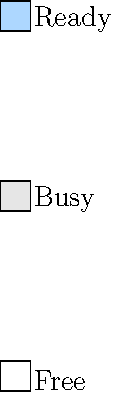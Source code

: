 import geometry;

size(40cm, 0);
unitsize(30, 0);
defaultpen(fontsize(14pt));
real xshiftUnit = 1.4;
pen fillReady = rgb(156,194,230);
pen fillBusy = lightgray;
pen fillFree = white;
real batchHeight = 0.7;
real d = 0.5; //reg长度

real tinyPadding = 0.15;
real regPaddingBottom = 0.3;
real paddingBetweenBatch = 1.5;

// 各种 batch 的样式长度设置           //对齐chengcheng的流水线batch的长度
real trainWidth = 5*xshiftUnit; //train  320
real dataloadWidth = (80/320)*trainWidth; //dataloader  80
real preproWidth = (120/320)*trainWidth; //preprocess 120
real copyWidth = (70/320)*trainWidth; //copyh2d 60


pen Dotted(pen p=currentpen) {return linetype(new real[] {0,3})+2*linewidth(p);}   

picture getBatch(string s = "", real width, pen pstyle = defaultpen, pen pbg = lightgray)
{
    picture pic;
    pair d = (width, batchHeight);
    path lineBatch = box(-d/2, d/2);
    fill(pic, lineBatch, pbg);
    draw(pic, lineBatch, pstyle);
    label(pic, s);
    return pic;
}

picture blockBox(real w =d, real h = d, pen p = white) {
  picture pic;
  pair d = (w, h);
  path boxpath = box((0,0), d);
  filldraw(pic, boxpath, p);
  return pic;
}

picture fillRegBox(picture boxPic, pen p=fillFree)
{
    pair ptLeftBottom = point(boxPic, SW);
    pair ptRightBottom = point(boxPic, SE);
    pair ptLeftUp = point(boxPic, NW);
    pair ptRightUp = point(boxPic, NE);
    path upRect = ptLeftBottom--ptRightBottom--ptRightUp--ptLeftUp--cycle;
    write(upRect);
    filldraw(boxPic, upRect, p);
    return boxPic;
}

picture getRegByBatchUpLeft(picture batchPic, string s="", 
    bool isBottom = true,
    pen pbg = fillFree)
{
    picture pic;
    real liftValue;
    if(isBottom){
        liftValue = 0;
    }else{
        liftValue = d;
    }
    picture regPic = shift(point(batchPic, NW)+(0, regPaddingBottom+liftValue))*blockBox(pbg);
    add(pic, regPic);
    pair ptCetner =  midpoint(point(regPic, W)--point(regPic, E));
    label(pic, s, ptCetner);
    return pic;
}

picture getRegByBatchDownRight(picture batchPic, string s="", 
    bool isBottom = true,
    pen pbg = fillFree, real ybase)
{
    picture pic;
    real liftValue;
    if(isBottom){
        liftValue = 0;
    }else{
        liftValue = d;
    }
    picture regPic = shift((point(batchPic,E).x+tinyPadding,regPaddingBottom+ybase+liftValue))*blockBox(pbg);
    add(pic, regPic);
    pair ptCetner =  midpoint(point(regPic, W)--point(regPic, E));
    label(pic, s, ptCetner);
    
    return pic;
}

picture getRegByBatchDownLeft(picture batchPic, string s="", 
    bool isBottom = true,
    pen pbg = fillFree, real ybase)
{
    picture pic;
    real liftValue;
    if(isBottom){
        liftValue = 0;
    }else{
        liftValue = d;
    }
    picture regPic = shift((point(batchPic,W).x,regPaddingBottom+ybase+liftValue))*blockBox(pbg);
    add(pic, regPic);
    pair ptCetner =  midpoint(point(regPic, W)--point(regPic, E));
    label(pic, s, ptCetner);
    
    return pic;
}



picture getMainPic()
{
    picture pic;

    picture[] trainBatchAry;
    for(int i = 0; i<4; ++i)
    {
        pen pBg;
        if(i%2==1)
        {
            pBg = fillReady;
        }
        else
        {
            pBg = fillBusy;
        }
        picture batchItem = shift(i*(tinyPadding+trainWidth), 0)*getBatch("Batch"+string(3+i+1),trainWidth, solid, pBg);
        trainBatchAry.push(batchItem);
        add(pic, batchItem);
    } 

    picture regTrainBatch3C0Bottom = getRegByBatchUpLeft(trainBatchAry[0], 
                                            "3", 
                                            true, fillReady);
    picture regTrainBatch3C0Top = getRegByBatchUpLeft(trainBatchAry[0], 
                                            "", 
                                            false, fillFree);
    picture regTrainBatch4C0Bottom = getRegByBatchUpLeft(trainBatchAry[1], 
                                            "", 
                                            true, fillFree);
    picture regTrainBatch4C0Top = getRegByBatchUpLeft(trainBatchAry[1], 
                                            "4", 
                                            false, fillReady);
    picture regTrainBatch5C0Bottom = getRegByBatchUpLeft(trainBatchAry[2], 
                                            "5", 
                                            true, fillBusy);
    picture regTrainBatch5C0Top = getRegByBatchUpLeft(trainBatchAry[2], 
                                            "", 
                                            false, fillFree);
    picture regTrainBatch6C0Bottom = getRegByBatchUpLeft(trainBatchAry[3], 
                                            "", 
                                            true, fillFree);
    picture regTrainBatch6C0Top = getRegByBatchUpLeft(trainBatchAry[3], 
                                            "6", 
                                            false, fillReady);


    add(pic, regTrainBatch3C0Bottom);
    add(pic, regTrainBatch3C0Top);
    add(pic, regTrainBatch4C0Bottom);
    add(pic, regTrainBatch4C0Top);
    add(pic, regTrainBatch5C0Bottom);
    add(pic, regTrainBatch5C0Top);
    add(pic, regTrainBatch6C0Bottom);
    add(pic, regTrainBatch6C0Top);

    //--------copyh2d batches
    picture[] copyH2DBatchAry;
    for(int i =0; i<trainBatchAry.length;++i)
    {
        pen pBg;
        if(i%2==0)
        {
            pBg = fillReady;
        }
        else
        {
            pBg = fillBusy;
        }
        picture batchItem = shift(point(trainBatchAry[i],W).x+copyWidth/2,
                             2*regPaddingBottom+paddingBetweenBatch)*\
                    getBatch("Batch"+string(4+i),copyWidth, solid, pBg);
        copyH2DBatchAry.push(batchItem);
        add(pic, batchItem);
    }
    real ybase = point(trainBatchAry[0], N).y;
    picture regTrainBatch3C1Bottom = getRegByBatchDownRight(copyH2DBatchAry[0],
                        "3", true, fillBusy, ybase);
    picture regTrainBatch3C1Top = getRegByBatchDownRight(copyH2DBatchAry[0],
                        "4", false, fillReady, ybase);
    picture regTrainBatch4C1Bottom = getRegByBatchDownRight(copyH2DBatchAry[1],
                        "5", true, fillBusy, ybase);
    picture regTrainBatch4C1Top = getRegByBatchDownRight(copyH2DBatchAry[1],
                        "4", false, fillReady, ybase);
    picture regTrainBatch5C1Bottom = getRegByBatchDownRight(copyH2DBatchAry[2],
                        "5", true, fillBusy, ybase);
    picture regTrainBatch5C1Top = getRegByBatchDownRight(copyH2DBatchAry[2],
                        "6", false, fillReady, ybase);
    picture regTrainBatch6C1Bottom = getRegByBatchDownRight(copyH2DBatchAry[3],
                        "7", true, fillBusy, ybase);
    picture regTrainBatch6C1Top = getRegByBatchDownRight(copyH2DBatchAry[3],
                        "6", false, fillReady, ybase);
    add(pic, regTrainBatch3C1Bottom);
    add(pic, regTrainBatch3C1Top);
    add(pic, regTrainBatch4C1Bottom);
    add(pic, regTrainBatch4C1Top);
    add(pic, regTrainBatch5C1Bottom);
    add(pic, regTrainBatch5C1Top);
    add(pic, regTrainBatch6C1Bottom);
    add(pic, regTrainBatch6C1Top);

//--------preprocess batches
    picture[] preProcessBatchAry;
    for(int i =0; i<copyH2DBatchAry.length;++i)
    {
        pen pBg;
        if(i%2==0)
        {
            pBg = fillReady;
        }
        else
        {
            pBg = fillBusy;
        }
        picture batchItem = shift(tinyPadding+point(copyH2DBatchAry[i],E).x+preproWidth/2,
                            2*regPaddingBottom+batchHeight+2paddingBetweenBatch)*\
                    getBatch("Batch"+string(6+i),preproWidth, solid, pBg);
        preProcessBatchAry.push(batchItem);
        add(pic, batchItem);
    }
    real ybase = point(copyH2DBatchAry[0], N).y;
    picture regCopyH2dBatchC0Top = getRegByBatchDownLeft(preProcessBatchAry[0],
                        "", false, fillFree, ybase);
    picture regCopyH2dBatchC0Bottom = getRegByBatchDownLeft(preProcessBatchAry[0],
                        "5", true, fillBusy, ybase);
    picture regCopyH2dBatchC1Top = getRegByBatchDownRight(preProcessBatchAry[0],
                        "6", false, fillReady, ybase);
    picture regCopyH2dBatchC1Bottom = getRegByBatchDownRight(preProcessBatchAry[0],
                        "5", true, fillBusy, ybase);
    
    picture regCopyH2dBatchC2Top = getRegByBatchDownLeft(preProcessBatchAry[1],
                        "6", false, fillReady, ybase);
    picture regCopyH2dBatchC2Bottom = getRegByBatchDownLeft(preProcessBatchAry[1],
                        "", true, fillFree, ybase);
    picture regCopyH2dBatchC3Top = getRegByBatchDownRight(preProcessBatchAry[1],
                        "6", false, fillReady, ybase);
    picture regCopyH2dBatchC3Bottom = getRegByBatchDownRight(preProcessBatchAry[1],
                        "7", true, fillBusy, ybase);

    picture regCopyH2dBatchC4Top = getRegByBatchDownLeft(preProcessBatchAry[2],
                        "", false, fillFree, ybase);
    picture regCopyH2dBatchC4Bottom = getRegByBatchDownLeft(preProcessBatchAry[2],
                        "7", true, fillFree, ybase);
    picture regCopyH2dBatchC5Top = getRegByBatchDownRight(preProcessBatchAry[2],
                        "8", false, fillReady, ybase);
    picture regCopyH2dBatchC5Bottom = getRegByBatchDownRight(preProcessBatchAry[2],
                        "7", true, fillBusy, ybase);

    picture regCopyH2dBatchC6Top = getRegByBatchDownLeft(preProcessBatchAry[3],
                        "8", false, fillReady, ybase);
    picture regCopyH2dBatchC6Bottom = getRegByBatchDownLeft(preProcessBatchAry[3],
                        "", true, fillFree, ybase);
    picture regCopyH2dBatchC7Top = getRegByBatchDownRight(preProcessBatchAry[3],
                        "8", false, fillReady, ybase);
    picture regCopyH2dBatchC7Bottom = getRegByBatchDownRight(preProcessBatchAry[3],
                        "9", true, fillBusy, ybase);

    add(pic, regCopyH2dBatchC0Top);
    add(pic, regCopyH2dBatchC0Bottom);
    add(pic, regCopyH2dBatchC1Top);
    add(pic, regCopyH2dBatchC1Bottom);
    add(pic, regCopyH2dBatchC2Top);
    add(pic, regCopyH2dBatchC2Bottom);
    add(pic, regCopyH2dBatchC3Top);
    add(pic, regCopyH2dBatchC3Bottom);
    add(pic, regCopyH2dBatchC4Top);
    add(pic, regCopyH2dBatchC4Bottom);
    add(pic, regCopyH2dBatchC5Top);
    add(pic, regCopyH2dBatchC5Bottom);
    add(pic, regCopyH2dBatchC6Top);
    add(pic, regCopyH2dBatchC6Bottom);
    add(pic, regCopyH2dBatchC7Top);
    add(pic, regCopyH2dBatchC7Bottom);

//--------dataload batches
    picture[] dataloadBatchAry;
    for(int i =0; i<preProcessBatchAry.length;++i)
    {
        pen pBg;
        if(i%2==0)
        {
            pBg = fillReady;
        }
        else
        {
            pBg = fillBusy;
        }
        picture batchItem = shift(tinyPadding+point(preProcessBatchAry[i],E).x+dataloadWidth/2,
                            2*regPaddingBottom+2batchHeight+3paddingBetweenBatch)*\
                    getBatch("Batch"+string(8+i),dataloadWidth, solid, pBg);
        dataloadBatchAry.push(batchItem);
        add(pic, batchItem);
    }
    real ybase = point(preProcessBatchAry[0], N).y;
    //special regs
    transform t = shift(-2*preproWidth,0);
    picture regPreProcessC0Top = t*getRegByBatchDownLeft(dataloadBatchAry[0],
                        "6", false, fillReady, ybase);
    picture regPreProcessC0Bottom = t*getRegByBatchDownLeft(dataloadBatchAry[0],
                        "7", true, fillBusy, ybase);    
    add(pic, regPreProcessC0Top);
    add(pic, regPreProcessC0Bottom);
    //normal regs
    picture regPreProcessC1Top = getRegByBatchDownLeft(dataloadBatchAry[0],
                        "", false, fillFree, ybase);
    picture regPreProcessC1Bottom = getRegByBatchDownLeft(dataloadBatchAry[0],
                        "7", true, fillBusy, ybase);
    picture regPreProcessC2Top = getRegByBatchDownRight(dataloadBatchAry[0],
                        "8", false, fillReady, ybase);
    picture regPreProcessC2Bottom = getRegByBatchDownRight(dataloadBatchAry[0],
                        "7", true, fillBusy, ybase);
    

    add(pic, regPreProcessC1Top);
    add(pic, regPreProcessC1Bottom);
    add(pic, regPreProcessC2Top);
    add(pic, regPreProcessC2Bottom);

    picture regPreProcessC3Top = getRegByBatchDownLeft(dataloadBatchAry[1],
                        "8", false, fillFree, ybase);
    picture regPreProcessC3Bottom = getRegByBatchDownLeft(dataloadBatchAry[1],
                        "", true, fillFree, ybase);
    picture regPreProcessC4Top = getRegByBatchDownRight(dataloadBatchAry[1],
                        "8", false, fillReady, ybase);
    picture regPreProcessC4Bottom = getRegByBatchDownRight(dataloadBatchAry[1],
                        "9", true, fillBusy, ybase);
    

    add(pic, regPreProcessC3Top);
    add(pic, regPreProcessC3Bottom);
    add(pic, regPreProcessC4Top);
    add(pic, regPreProcessC4Bottom);

    picture regPreProcessC5Top = getRegByBatchDownLeft(dataloadBatchAry[2],
                        "", false, fillFree, ybase);
    picture regPreProcessC5Bottom = getRegByBatchDownLeft(dataloadBatchAry[2],
                        "9", true, fillBusy, ybase);
    picture regPreProcessC6Top = getRegByBatchDownRight(dataloadBatchAry[2],
                        "10", false, fillReady, ybase);
    picture regPreProcessC6Bottom = getRegByBatchDownRight(dataloadBatchAry[2],
                        "9", true, fillBusy, ybase);
    

    add(pic, regPreProcessC5Top);
    add(pic, regPreProcessC5Bottom);
    add(pic, regPreProcessC6Top);
    add(pic, regPreProcessC6Bottom);

    picture regPreProcessC7Top = getRegByBatchDownLeft(dataloadBatchAry[3],
                        "10", false, fillReady, ybase);
    picture regPreProcessC7Bottom = getRegByBatchDownLeft(dataloadBatchAry[3],
                        "", true, fillFree, ybase);
    picture regPreProcessC8Top = getRegByBatchDownRight(dataloadBatchAry[3],
                        "10", false, fillReady, ybase);
    picture regPreProcessC8Bottom = getRegByBatchDownRight(dataloadBatchAry[3],
                        "11", true, fillBusy, ybase);
    

    add(pic, regPreProcessC7Top);
    add(pic, regPreProcessC7Bottom);
    add(pic, regPreProcessC8Top);
    add(pic, regPreProcessC8Bottom);

    return pic;
}

picture getLegend(picture rightTopPic=currentpicture)
{
    picture pic;

    string [] explantion = {"Free", "Busy", "Ready"};
    pen [] pens = {fillFree, fillBusy, fillReady};

    for(int i = 0; i < explantion.length;++i)
    {
        picture blockItem = shift(0, i*3)*blockBox(pens[i]);
        add(pic, blockItem);
        label(pic, explantion[i], point(blockItem, SW), N+4E);        
    }
    return pic;
}

// picture mainPic = getMainPic();
// add(mainPic);

add(getLegend());